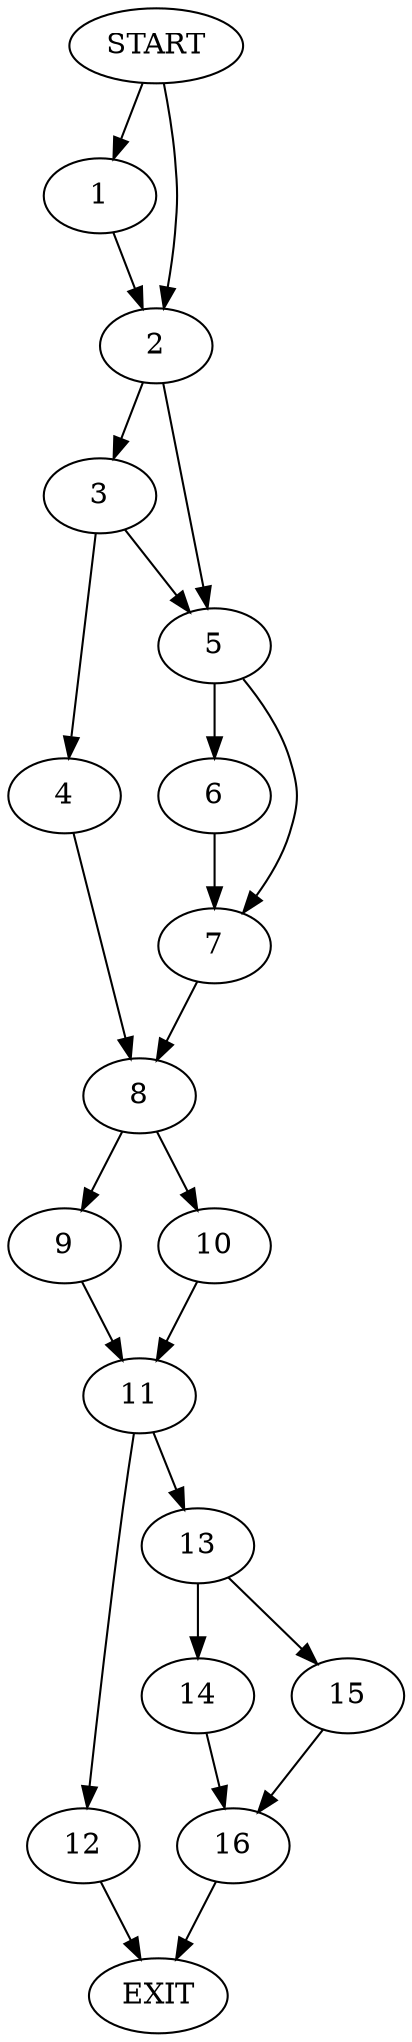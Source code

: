 digraph { 
0 [label="START"];
1;
2;
3;
4;
5;
6;
7;
8;
9;
10;
11;
12;
13;
14;
15;
16;
17[label="EXIT"];
0 -> 1;
0 -> 2;
1 -> 2;
2 -> 3;
2 -> 5;
3 -> 4;
3 -> 5;
4 -> 8;
5 -> 7;
5 -> 6;
6 -> 7;
7 -> 8;
8 -> 9;
8 -> 10;
9 -> 11;
10 -> 11;
11 -> 12;
11 -> 13;
12 -> 17;
13 -> 14;
13 -> 15;
14 -> 16;
15 -> 16;
16 -> 17;
}